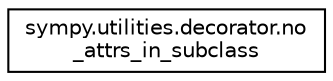 digraph "Graphical Class Hierarchy"
{
 // LATEX_PDF_SIZE
  edge [fontname="Helvetica",fontsize="10",labelfontname="Helvetica",labelfontsize="10"];
  node [fontname="Helvetica",fontsize="10",shape=record];
  rankdir="LR";
  Node0 [label="sympy.utilities.decorator.no\l_attrs_in_subclass",height=0.2,width=0.4,color="black", fillcolor="white", style="filled",URL="$classsympy_1_1utilities_1_1decorator_1_1no__attrs__in__subclass.html",tooltip=" "];
}
